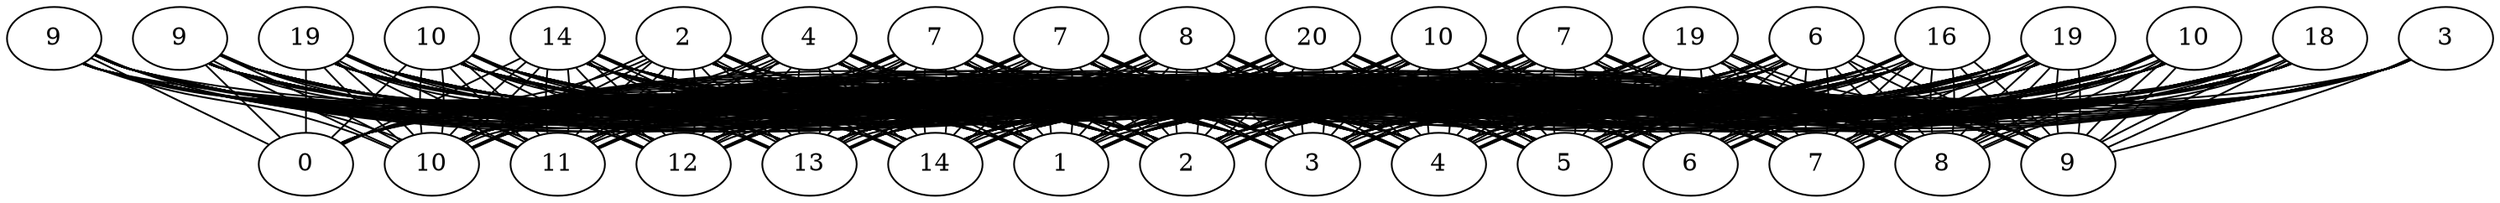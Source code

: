 graph X {
 0-0 [label="nodo0-0"];
 1-0 [label="nodo1-0"];
 0-1 [label="nodo0-1"];
 1-1 [label="nodo1-1"];
 0-2 [label="nodo0-2"];
 1-2 [label="nodo1-2"];
 0-3 [label="nodo0-3"];
 1-3 [label="nodo1-3"];
 0-4 [label="nodo0-4"];
 1-4 [label="nodo1-4"];
 0-5 [label="nodo0-5"];
 1-5 [label="nodo1-5"];
 0-6 [label="nodo0-6"];
 1-6 [label="nodo1-6"];
 0-7 [label="nodo0-7"];
 1-7 [label="nodo1-7"];
 0-8 [label="nodo0-8"];
 1-8 [label="nodo1-8"];
 0-9 [label="nodo0-9"];
 1-9 [label="nodo1-9"];
 0-10 [label="nodo0-10"];
 1-10 [label="nodo1-10"];
 0-11 [label="nodo0-11"];
 1-11 [label="nodo1-11"];
 0-12 [label="nodo0-12"];
 1-12 [label="nodo1-12"];
 0-13 [label="nodo0-13"];
 1-13 [label="nodo1-13"];
 0-14 [label="nodo0-14"];
 1-14 [label="nodo1-14"];
 0-15 [label="nodo0-15"];
 1-15 [label="nodo1-15"];
 0-16 [label="nodo0-16"];
 1-16 [label="nodo1-16"];
 0-17 [label="nodo0-17"];
 1-17 [label="nodo1-17"];
 0-18 [label="nodo0-18"];
 1-18 [label="nodo1-18"];
 0-19 [label="nodo0-19"];
 1-19 [label="nodo1-19"];
 2-0 [label="nodo2-0"];
 2-1 [label="nodo2-1"];
 2-2 [label="nodo2-2"];
 2-3 [label="nodo2-3"];
 2-4 [label="nodo2-4"];
 2-5 [label="nodo2-5"];
 2-6 [label="nodo2-6"];
 2-7 [label="nodo2-7"];
 2-8 [label="nodo2-8"];
 2-9 [label="nodo2-9"];
 2-10 [label="nodo2-10"];
 2-11 [label="nodo2-11"];
 2-12 [label="nodo2-12"];
 2-13 [label="nodo2-13"];
 2-14 [label="nodo2-14"];
 2-15 [label="nodo2-15"];
 2-16 [label="nodo2-16"];
 2-17 [label="nodo2-17"];
 2-18 [label="nodo2-18"];
 2-19 [label="nodo2-19"];
 3-0 [label="nodo3-0"];
 3-1 [label="nodo3-1"];
 3-2 [label="nodo3-2"];
 3-3 [label="nodo3-3"];
 3-4 [label="nodo3-4"];
 3-5 [label="nodo3-5"];
 3-6 [label="nodo3-6"];
 3-7 [label="nodo3-7"];
 3-8 [label="nodo3-8"];
 3-9 [label="nodo3-9"];
 3-10 [label="nodo3-10"];
 3-11 [label="nodo3-11"];
 3-12 [label="nodo3-12"];
 3-13 [label="nodo3-13"];
 3-14 [label="nodo3-14"];
 3-15 [label="nodo3-15"];
 3-16 [label="nodo3-16"];
 3-17 [label="nodo3-17"];
 3-18 [label="nodo3-18"];
 3-19 [label="nodo3-19"];
 4-0 [label="nodo4-0"];
 4-1 [label="nodo4-1"];
 4-2 [label="nodo4-2"];
 4-3 [label="nodo4-3"];
 4-4 [label="nodo4-4"];
 4-5 [label="nodo4-5"];
 4-6 [label="nodo4-6"];
 4-7 [label="nodo4-7"];
 4-8 [label="nodo4-8"];
 4-9 [label="nodo4-9"];
 4-10 [label="nodo4-10"];
 4-11 [label="nodo4-11"];
 4-12 [label="nodo4-12"];
 4-13 [label="nodo4-13"];
 4-14 [label="nodo4-14"];
 4-15 [label="nodo4-15"];
 4-16 [label="nodo4-16"];
 4-17 [label="nodo4-17"];
 4-18 [label="nodo4-18"];
 4-19 [label="nodo4-19"];
 5-0 [label="nodo5-0"];
 5-1 [label="nodo5-1"];
 5-2 [label="nodo5-2"];
 5-3 [label="nodo5-3"];
 5-4 [label="nodo5-4"];
 5-5 [label="nodo5-5"];
 5-6 [label="nodo5-6"];
 5-7 [label="nodo5-7"];
 5-8 [label="nodo5-8"];
 5-9 [label="nodo5-9"];
 5-10 [label="nodo5-10"];
 5-11 [label="nodo5-11"];
 5-12 [label="nodo5-12"];
 5-13 [label="nodo5-13"];
 5-14 [label="nodo5-14"];
 5-15 [label="nodo5-15"];
 5-16 [label="nodo5-16"];
 5-17 [label="nodo5-17"];
 5-18 [label="nodo5-18"];
 5-19 [label="nodo5-19"];
 6-0 [label="nodo6-0"];
 6-1 [label="nodo6-1"];
 6-2 [label="nodo6-2"];
 6-3 [label="nodo6-3"];
 6-4 [label="nodo6-4"];
 6-5 [label="nodo6-5"];
 6-6 [label="nodo6-6"];
 6-7 [label="nodo6-7"];
 6-8 [label="nodo6-8"];
 6-9 [label="nodo6-9"];
 6-10 [label="nodo6-10"];
 6-11 [label="nodo6-11"];
 6-12 [label="nodo6-12"];
 6-13 [label="nodo6-13"];
 6-14 [label="nodo6-14"];
 6-15 [label="nodo6-15"];
 6-16 [label="nodo6-16"];
 6-17 [label="nodo6-17"];
 6-18 [label="nodo6-18"];
 6-19 [label="nodo6-19"];
 7-0 [label="nodo7-0"];
 7-1 [label="nodo7-1"];
 7-2 [label="nodo7-2"];
 7-3 [label="nodo7-3"];
 7-4 [label="nodo7-4"];
 7-5 [label="nodo7-5"];
 7-6 [label="nodo7-6"];
 7-7 [label="nodo7-7"];
 7-8 [label="nodo7-8"];
 7-9 [label="nodo7-9"];
 7-10 [label="nodo7-10"];
 7-11 [label="nodo7-11"];
 7-12 [label="nodo7-12"];
 7-13 [label="nodo7-13"];
 7-14 [label="nodo7-14"];
 7-15 [label="nodo7-15"];
 7-16 [label="nodo7-16"];
 7-17 [label="nodo7-17"];
 7-18 [label="nodo7-18"];
 7-19 [label="nodo7-19"];
 8-0 [label="nodo8-0"];
 8-1 [label="nodo8-1"];
 8-2 [label="nodo8-2"];
 8-3 [label="nodo8-3"];
 8-4 [label="nodo8-4"];
 8-5 [label="nodo8-5"];
 8-6 [label="nodo8-6"];
 8-7 [label="nodo8-7"];
 8-8 [label="nodo8-8"];
 8-9 [label="nodo8-9"];
 8-10 [label="nodo8-10"];
 8-11 [label="nodo8-11"];
 8-12 [label="nodo8-12"];
 8-13 [label="nodo8-13"];
 8-14 [label="nodo8-14"];
 8-15 [label="nodo8-15"];
 8-16 [label="nodo8-16"];
 8-17 [label="nodo8-17"];
 8-18 [label="nodo8-18"];
 8-19 [label="nodo8-19"];
 9-0 [label="nodo9-0"];
 9-1 [label="nodo9-1"];
 9-2 [label="nodo9-2"];
 9-3 [label="nodo9-3"];
 9-4 [label="nodo9-4"];
 9-5 [label="nodo9-5"];
 9-6 [label="nodo9-6"];
 9-7 [label="nodo9-7"];
 9-8 [label="nodo9-8"];
 9-9 [label="nodo9-9"];
 9-10 [label="nodo9-10"];
 9-11 [label="nodo9-11"];
 9-12 [label="nodo9-12"];
 9-13 [label="nodo9-13"];
 9-14 [label="nodo9-14"];
 9-15 [label="nodo9-15"];
 9-16 [label="nodo9-16"];
 9-17 [label="nodo9-17"];
 9-18 [label="nodo9-18"];
 9-19 [label="nodo9-19"];
 10-0 [label="nodo10-0"];
 10-1 [label="nodo10-1"];
 10-2 [label="nodo10-2"];
 10-3 [label="nodo10-3"];
 10-4 [label="nodo10-4"];
 10-5 [label="nodo10-5"];
 10-6 [label="nodo10-6"];
 10-7 [label="nodo10-7"];
 10-8 [label="nodo10-8"];
 10-9 [label="nodo10-9"];
 10-10 [label="nodo10-10"];
 10-11 [label="nodo10-11"];
 10-12 [label="nodo10-12"];
 10-13 [label="nodo10-13"];
 10-14 [label="nodo10-14"];
 10-15 [label="nodo10-15"];
 10-16 [label="nodo10-16"];
 10-17 [label="nodo10-17"];
 10-18 [label="nodo10-18"];
 10-19 [label="nodo10-19"];
 11-0 [label="nodo11-0"];
 11-1 [label="nodo11-1"];
 11-2 [label="nodo11-2"];
 11-3 [label="nodo11-3"];
 11-4 [label="nodo11-4"];
 11-5 [label="nodo11-5"];
 11-6 [label="nodo11-6"];
 11-7 [label="nodo11-7"];
 11-8 [label="nodo11-8"];
 11-9 [label="nodo11-9"];
 11-10 [label="nodo11-10"];
 11-11 [label="nodo11-11"];
 11-12 [label="nodo11-12"];
 11-13 [label="nodo11-13"];
 11-14 [label="nodo11-14"];
 11-15 [label="nodo11-15"];
 11-16 [label="nodo11-16"];
 11-17 [label="nodo11-17"];
 11-18 [label="nodo11-18"];
 11-19 [label="nodo11-19"];
 12-0 [label="nodo12-0"];
 12-1 [label="nodo12-1"];
 12-2 [label="nodo12-2"];
 12-3 [label="nodo12-3"];
 12-4 [label="nodo12-4"];
 12-5 [label="nodo12-5"];
 12-6 [label="nodo12-6"];
 12-7 [label="nodo12-7"];
 12-8 [label="nodo12-8"];
 12-9 [label="nodo12-9"];
 12-10 [label="nodo12-10"];
 12-11 [label="nodo12-11"];
 12-12 [label="nodo12-12"];
 12-13 [label="nodo12-13"];
 12-14 [label="nodo12-14"];
 12-15 [label="nodo12-15"];
 12-16 [label="nodo12-16"];
 12-17 [label="nodo12-17"];
 12-18 [label="nodo12-18"];
 12-19 [label="nodo12-19"];
 13-0 [label="nodo13-0"];
 13-1 [label="nodo13-1"];
 13-2 [label="nodo13-2"];
 13-3 [label="nodo13-3"];
 13-4 [label="nodo13-4"];
 13-5 [label="nodo13-5"];
 13-6 [label="nodo13-6"];
 13-7 [label="nodo13-7"];
 13-8 [label="nodo13-8"];
 13-9 [label="nodo13-9"];
 13-10 [label="nodo13-10"];
 13-11 [label="nodo13-11"];
 13-12 [label="nodo13-12"];
 13-13 [label="nodo13-13"];
 13-14 [label="nodo13-14"];
 13-15 [label="nodo13-15"];
 13-16 [label="nodo13-16"];
 13-17 [label="nodo13-17"];
 13-18 [label="nodo13-18"];
 13-19 [label="nodo13-19"];
 14-0 [label="nodo14-0"];
 14-1 [label="nodo14-1"];
 14-2 [label="nodo14-2"];
 14-3 [label="nodo14-3"];
 14-4 [label="nodo14-4"];
 14-5 [label="nodo14-5"];
 14-6 [label="nodo14-6"];
 14-7 [label="nodo14-7"];
 14-8 [label="nodo14-8"];
 14-9 [label="nodo14-9"];
 14-10 [label="nodo14-10"];
 14-11 [label="nodo14-11"];
 14-12 [label="nodo14-12"];
 14-13 [label="nodo14-13"];
 14-14 [label="nodo14-14"];
 14-15 [label="nodo14-15"];
 14-16 [label="nodo14-16"];
 14-17 [label="nodo14-17"];
 14-18 [label="nodo14-18"];
 14-19 [label="nodo14-19"];
  0-0 -- 1-0  [label="3"];
  0-0 -- 0-1  [label="1"];
  0-1 -- 1-1  [label="16"];
  0-1 -- 0-2  [label="18"];
  0-2 -- 1-2  [label="18"];
  0-2 -- 0-3  [label="7"];
  0-3 -- 1-3  [label="9"];
  0-3 -- 0-4  [label="7"];
  0-4 -- 1-4  [label="12"];
  0-4 -- 0-5  [label="7"];
  0-5 -- 1-5  [label="1"];
  0-5 -- 0-6  [label="10"];
  0-6 -- 1-6  [label="18"];
  0-6 -- 0-7  [label="2"];
  0-7 -- 1-7  [label="12"];
  0-7 -- 0-8  [label="13"];
  0-8 -- 1-8  [label="7"];
  0-8 -- 0-9  [label="10"];
  0-9 -- 1-9  [label="6"];
  0-9 -- 0-10  [label="11"];
  0-10 -- 1-10  [label="15"];
  0-10 -- 0-11  [label="9"];
  0-11 -- 1-11  [label="3"];
  0-11 -- 0-12  [label="2"];
  0-12 -- 1-12  [label="6"];
  0-12 -- 0-13  [label="19"];
  0-13 -- 1-13  [label="12"];
  0-13 -- 0-14  [label="4"];
  0-14 -- 1-14  [label="20"];
  0-14 -- 0-15  [label="11"];
  0-15 -- 1-15  [label="7"];
  0-15 -- 0-16  [label="15"];
  0-16 -- 1-16  [label="13"];
  0-16 -- 0-17  [label="14"];
  0-17 -- 1-17  [label="16"];
  0-17 -- 0-18  [label="4"];
  0-18 -- 1-18  [label="1"];
  0-18 -- 0-19  [label="17"];
  0-19 -- 1-19  [label="16"];
  1-0 -- 2-0  [label="11"];
  1-0 -- 1-1  [label="13"];
  1-1 -- 2-1  [label="4"];
  1-1 -- 1-2  [label="7"];
  1-2 -- 2-2  [label="3"];
  1-2 -- 1-3  [label="10"];
  1-3 -- 2-3  [label="19"];
  1-3 -- 1-4  [label="4"];
  1-4 -- 2-4  [label="5"];
  1-4 -- 1-5  [label="19"];
  1-5 -- 2-5  [label="4"];
  1-5 -- 1-6  [label="10"];
  1-6 -- 2-6  [label="2"];
  1-6 -- 1-7  [label="17"];
  1-7 -- 2-7  [label="18"];
  1-7 -- 1-8  [label="15"];
  1-8 -- 2-8  [label="18"];
  1-8 -- 1-9  [label="20"];
  1-9 -- 2-9  [label="9"];
  1-9 -- 1-10  [label="16"];
  1-10 -- 2-10  [label="10"];
  1-10 -- 1-11  [label="6"];
  1-11 -- 2-11  [label="17"];
  1-11 -- 1-12  [label="15"];
  1-12 -- 2-12  [label="7"];
  1-12 -- 1-13  [label="12"];
  1-13 -- 2-13  [label="3"];
  1-13 -- 1-14  [label="20"];
  1-14 -- 2-14  [label="3"];
  1-14 -- 1-15  [label="16"];
  1-15 -- 2-15  [label="10"];
  1-15 -- 1-16  [label="17"];
  1-16 -- 2-16  [label="10"];
  1-16 -- 1-17  [label="3"];
  1-17 -- 2-17  [label="7"];
  1-17 -- 1-18  [label="19"];
  1-18 -- 2-18  [label="14"];
  1-18 -- 1-19  [label="8"];
  1-19 -- 2-19  [label="14"];
  2-0 -- 3-0  [label="12"];
  2-0 -- 2-1  [label="1"];
  2-1 -- 3-1  [label="8"];
  2-1 -- 2-2  [label="15"];
  2-2 -- 3-2  [label="2"];
  2-2 -- 2-3  [label="4"];
  2-3 -- 3-3  [label="9"];
  2-3 -- 2-4  [label="10"];
  2-4 -- 3-4  [label="2"];
  2-4 -- 2-5  [label="1"];
  2-5 -- 3-5  [label="12"];
  2-5 -- 2-6  [label="6"];
  2-6 -- 3-6  [label="3"];
  2-6 -- 2-7  [label="9"];
  2-7 -- 3-7  [label="9"];
  2-7 -- 2-8  [label="7"];
  2-8 -- 3-8  [label="18"];
  2-8 -- 2-9  [label="7"];
  2-9 -- 3-9  [label="3"];
  2-9 -- 2-10  [label="20"];
  2-10 -- 3-10  [label="7"];
  2-10 -- 2-11  [label="5"];
  2-11 -- 3-11  [label="6"];
  2-11 -- 2-12  [label="13"];
  2-12 -- 3-12  [label="20"];
  2-12 -- 2-13  [label="12"];
  2-13 -- 3-13  [label="13"];
  2-13 -- 2-14  [label="6"];
  2-14 -- 3-14  [label="18"];
  2-14 -- 2-15  [label="10"];
  2-15 -- 3-15  [label="13"];
  2-15 -- 2-16  [label="7"];
  2-16 -- 3-16  [label="10"];
  2-16 -- 2-17  [label="16"];
  2-17 -- 3-17  [label="6"];
  2-17 -- 2-18  [label="15"];
  2-18 -- 3-18  [label="3"];
  2-18 -- 2-19  [label="7"];
  2-19 -- 3-19  [label="11"];
  3-0 -- 4-0  [label="10"];
  3-0 -- 3-1  [label="20"];
  3-1 -- 4-1  [label="17"];
  3-1 -- 3-2  [label="2"];
  3-2 -- 4-2  [label="18"];
  3-2 -- 3-3  [label="17"];
  3-3 -- 4-3  [label="4"];
  3-3 -- 3-4  [label="5"];
  3-4 -- 4-4  [label="6"];
  3-4 -- 3-5  [label="8"];
  3-5 -- 4-5  [label="1"];
  3-5 -- 3-6  [label="17"];
  3-6 -- 4-6  [label="13"];
  3-6 -- 3-7  [label="18"];
  3-7 -- 4-7  [label="19"];
  3-7 -- 3-8  [label="11"];
  3-8 -- 4-8  [label="15"];
  3-8 -- 3-9  [label="19"];
  3-9 -- 4-9  [label="18"];
  3-9 -- 3-10  [label="11"];
  3-10 -- 4-10  [label="18"];
  3-10 -- 3-11  [label="20"];
  3-11 -- 4-11  [label="16"];
  3-11 -- 3-12  [label="12"];
  3-12 -- 4-12  [label="18"];
  3-12 -- 3-13  [label="13"];
  3-13 -- 4-13  [label="5"];
  3-13 -- 3-14  [label="15"];
  3-14 -- 4-14  [label="14"];
  3-14 -- 3-15  [label="20"];
  3-15 -- 4-15  [label="3"];
  3-15 -- 3-16  [label="20"];
  3-16 -- 4-16  [label="2"];
  3-16 -- 3-17  [label="2"];
  3-17 -- 4-17  [label="19"];
  3-17 -- 3-18  [label="14"];
  3-18 -- 4-18  [label="2"];
  3-18 -- 3-19  [label="11"];
  3-19 -- 4-19  [label="16"];
  4-0 -- 5-0  [label="19"];
  4-0 -- 4-1  [label="13"];
  4-1 -- 5-1  [label="8"];
  4-1 -- 4-2  [label="4"];
  4-2 -- 5-2  [label="18"];
  4-2 -- 4-3  [label="10"];
  4-3 -- 5-3  [label="2"];
  4-3 -- 4-4  [label="14"];
  4-4 -- 5-4  [label="9"];
  4-4 -- 4-5  [label="2"];
  4-5 -- 5-5  [label="14"];
  4-5 -- 4-6  [label="15"];
  4-6 -- 5-6  [label="18"];
  4-6 -- 4-7  [label="18"];
  4-7 -- 5-7  [label="2"];
  4-7 -- 4-8  [label="8"];
  4-8 -- 5-8  [label="17"];
  4-8 -- 4-9  [label="19"];
  4-9 -- 5-9  [label="15"];
  4-9 -- 4-10  [label="1"];
  4-10 -- 5-10  [label="14"];
  4-10 -- 4-11  [label="15"];
  4-11 -- 5-11  [label="1"];
  4-11 -- 4-12  [label="14"];
  4-12 -- 5-12  [label="9"];
  4-12 -- 4-13  [label="5"];
  4-13 -- 5-13  [label="14"];
  4-13 -- 4-14  [label="20"];
  4-14 -- 5-14  [label="19"];
  4-14 -- 4-15  [label="2"];
  4-15 -- 5-15  [label="1"];
  4-15 -- 4-16  [label="8"];
  4-16 -- 5-16  [label="10"];
  4-16 -- 4-17  [label="18"];
  4-17 -- 5-17  [label="7"];
  4-17 -- 4-18  [label="20"];
  4-18 -- 5-18  [label="2"];
  4-18 -- 4-19  [label="2"];
  4-19 -- 5-19  [label="7"];
  5-0 -- 6-0  [label="3"];
  5-0 -- 5-1  [label="5"];
  5-1 -- 6-1  [label="14"];
  5-1 -- 5-2  [label="9"];
  5-2 -- 6-2  [label="1"];
  5-2 -- 5-3  [label="9"];
  5-3 -- 6-3  [label="17"];
  5-3 -- 5-4  [label="20"];
  5-4 -- 6-4  [label="6"];
  5-4 -- 5-5  [label="7"];
  5-5 -- 6-5  [label="20"];
  5-5 -- 5-6  [label="8"];
  5-6 -- 6-6  [label="19"];
  5-6 -- 5-7  [label="8"];
  5-7 -- 6-7  [label="6"];
  5-7 -- 5-8  [label="13"];
  5-8 -- 6-8  [label="18"];
  5-8 -- 5-9  [label="14"];
  5-9 -- 6-9  [label="10"];
  5-9 -- 5-10  [label="5"];
  5-10 -- 6-10  [label="12"];
  5-10 -- 5-11  [label="20"];
  5-11 -- 6-11  [label="5"];
  5-11 -- 5-12  [label="13"];
  5-12 -- 6-12  [label="15"];
  5-12 -- 5-13  [label="20"];
  5-13 -- 6-13  [label="18"];
  5-13 -- 5-14  [label="2"];
  5-14 -- 6-14  [label="11"];
  5-14 -- 5-15  [label="1"];
  5-15 -- 6-15  [label="17"];
  5-15 -- 5-16  [label="3"];
  5-16 -- 6-16  [label="8"];
  5-16 -- 5-17  [label="12"];
  5-17 -- 6-17  [label="13"];
  5-17 -- 5-18  [label="12"];
  5-18 -- 6-18  [label="5"];
  5-18 -- 5-19  [label="7"];
  5-19 -- 6-19  [label="4"];
  6-0 -- 7-0  [label="11"];
  6-0 -- 6-1  [label="20"];
  6-1 -- 7-1  [label="3"];
  6-1 -- 6-2  [label="1"];
  6-2 -- 7-2  [label="3"];
  6-2 -- 6-3  [label="11"];
  6-3 -- 7-3  [label="18"];
  6-3 -- 6-4  [label="13"];
  6-4 -- 7-4  [label="7"];
  6-4 -- 6-5  [label="6"];
  6-5 -- 7-5  [label="6"];
  6-5 -- 6-6  [label="18"];
  6-6 -- 7-6  [label="13"];
  6-6 -- 6-7  [label="18"];
  6-7 -- 7-7  [label="18"];
  6-7 -- 6-8  [label="12"];
  6-8 -- 7-8  [label="1"];
  6-8 -- 6-9  [label="6"];
  6-9 -- 7-9  [label="18"];
  6-9 -- 6-10  [label="14"];
  6-10 -- 7-10  [label="12"];
  6-10 -- 6-11  [label="7"];
  6-11 -- 7-11  [label="19"];
  6-11 -- 6-12  [label="2"];
  6-12 -- 7-12  [label="14"];
  6-12 -- 6-13  [label="3"];
  6-13 -- 7-13  [label="19"];
  6-13 -- 6-14  [label="19"];
  6-14 -- 7-14  [label="8"];
  6-14 -- 6-15  [label="2"];
  6-15 -- 7-15  [label="8"];
  6-15 -- 6-16  [label="3"];
  6-16 -- 7-16  [label="3"];
  6-16 -- 6-17  [label="11"];
  6-17 -- 7-17  [label="17"];
  6-17 -- 6-18  [label="19"];
  6-18 -- 7-18  [label="14"];
  6-18 -- 6-19  [label="9"];
  6-19 -- 7-19  [label="7"];
  7-0 -- 8-0  [label="16"];
  7-0 -- 7-1  [label="19"];
  7-1 -- 8-1  [label="8"];
  7-1 -- 7-2  [label="4"];
  7-2 -- 8-2  [label="2"];
  7-2 -- 7-3  [label="1"];
  7-3 -- 8-3  [label="19"];
  7-3 -- 7-4  [label="1"];
  7-4 -- 8-4  [label="13"];
  7-4 -- 7-5  [label="15"];
  7-5 -- 8-5  [label="17"];
  7-5 -- 7-6  [label="14"];
  7-6 -- 8-6  [label="2"];
  7-6 -- 7-7  [label="2"];
  7-7 -- 8-7  [label="17"];
  7-7 -- 7-8  [label="14"];
  7-8 -- 8-8  [label="3"];
  7-8 -- 7-9  [label="20"];
  7-9 -- 8-9  [label="11"];
  7-9 -- 7-10  [label="10"];
  7-10 -- 8-10  [label="4"];
  7-10 -- 7-11  [label="2"];
  7-11 -- 8-11  [label="19"];
  7-11 -- 7-12  [label="14"];
  7-12 -- 8-12  [label="1"];
  7-12 -- 7-13  [label="20"];
  7-13 -- 8-13  [label="14"];
  7-13 -- 7-14  [label="16"];
  7-14 -- 8-14  [label="2"];
  7-14 -- 7-15  [label="20"];
  7-15 -- 8-15  [label="18"];
  7-15 -- 7-16  [label="4"];
  7-16 -- 8-16  [label="2"];
  7-16 -- 7-17  [label="3"];
  7-17 -- 8-17  [label="4"];
  7-17 -- 7-18  [label="20"];
  7-18 -- 8-18  [label="11"];
  7-18 -- 7-19  [label="18"];
  7-19 -- 8-19  [label="15"];
  8-0 -- 9-0  [label="4"];
  8-0 -- 8-1  [label="18"];
  8-1 -- 9-1  [label="17"];
  8-1 -- 8-2  [label="13"];
  8-2 -- 9-2  [label="10"];
  8-2 -- 8-3  [label="19"];
  8-3 -- 9-3  [label="9"];
  8-3 -- 8-4  [label="14"];
  8-4 -- 9-4  [label="17"];
  8-4 -- 8-5  [label="17"];
  8-5 -- 9-5  [label="10"];
  8-5 -- 8-6  [label="15"];
  8-6 -- 9-6  [label="5"];
  8-6 -- 8-7  [label="12"];
  8-7 -- 9-7  [label="7"];
  8-7 -- 8-8  [label="18"];
  8-8 -- 9-8  [label="6"];
  8-8 -- 8-9  [label="18"];
  8-9 -- 9-9  [label="2"];
  8-9 -- 8-10  [label="7"];
  8-10 -- 9-10  [label="20"];
  8-10 -- 8-11  [label="19"];
  8-11 -- 9-11  [label="16"];
  8-11 -- 8-12  [label="18"];
  8-12 -- 9-12  [label="14"];
  8-12 -- 8-13  [label="7"];
  8-13 -- 9-13  [label="17"];
  8-13 -- 8-14  [label="17"];
  8-14 -- 9-14  [label="20"];
  8-14 -- 8-15  [label="3"];
  8-15 -- 9-15  [label="19"];
  8-15 -- 8-16  [label="19"];
  8-16 -- 9-16  [label="11"];
  8-16 -- 8-17  [label="5"];
  8-17 -- 9-17  [label="7"];
  8-17 -- 8-18  [label="7"];
  8-18 -- 9-18  [label="15"];
  8-18 -- 8-19  [label="9"];
  8-19 -- 9-19  [label="4"];
  9-0 -- 10-0  [label="4"];
  9-0 -- 9-1  [label="19"];
  9-1 -- 10-1  [label="3"];
  9-1 -- 9-2  [label="7"];
  9-2 -- 10-2  [label="11"];
  9-2 -- 9-3  [label="15"];
  9-3 -- 10-3  [label="4"];
  9-3 -- 9-4  [label="9"];
  9-4 -- 10-4  [label="20"];
  9-4 -- 9-5  [label="6"];
  9-5 -- 10-5  [label="9"];
  9-5 -- 9-6  [label="7"];
  9-6 -- 10-6  [label="6"];
  9-6 -- 9-7  [label="7"];
  9-7 -- 10-7  [label="16"];
  9-7 -- 9-8  [label="2"];
  9-8 -- 10-8  [label="16"];
  9-8 -- 9-9  [label="20"];
  9-9 -- 10-9  [label="4"];
  9-9 -- 9-10  [label="3"];
  9-10 -- 10-10  [label="2"];
  9-10 -- 9-11  [label="8"];
  9-11 -- 10-11  [label="12"];
  9-11 -- 9-12  [label="12"];
  9-12 -- 10-12  [label="1"];
  9-12 -- 9-13  [label="2"];
  9-13 -- 10-13  [label="5"];
  9-13 -- 9-14  [label="13"];
  9-14 -- 10-14  [label="16"];
  9-14 -- 9-15  [label="13"];
  9-15 -- 10-15  [label="6"];
  9-15 -- 9-16  [label="13"];
  9-16 -- 10-16  [label="19"];
  9-16 -- 9-17  [label="12"];
  9-17 -- 10-17  [label="3"];
  9-17 -- 9-18  [label="1"];
  9-18 -- 10-18  [label="16"];
  9-18 -- 9-19  [label="19"];
  9-19 -- 10-19  [label="5"];
  10-0 -- 11-0  [label="5"];
  10-0 -- 10-1  [label="12"];
  10-1 -- 11-1  [label="13"];
  10-1 -- 10-2  [label="7"];
  10-2 -- 11-2  [label="7"];
  10-2 -- 10-3  [label="4"];
  10-3 -- 11-3  [label="18"];
  10-3 -- 10-4  [label="15"];
  10-4 -- 11-4  [label="12"];
  10-4 -- 10-5  [label="12"];
  10-5 -- 11-5  [label="1"];
  10-5 -- 10-6  [label="10"];
  10-6 -- 11-6  [label="19"];
  10-6 -- 10-7  [label="11"];
  10-7 -- 11-7  [label="16"];
  10-7 -- 10-8  [label="19"];
  10-8 -- 11-8  [label="2"];
  10-8 -- 10-9  [label="11"];
  10-9 -- 11-9  [label="1"];
  10-9 -- 10-10  [label="18"];
  10-10 -- 11-10  [label="5"];
  10-10 -- 10-11  [label="8"];
  10-11 -- 11-11  [label="5"];
  10-11 -- 10-12  [label="9"];
  10-12 -- 11-12  [label="7"];
  10-12 -- 10-13  [label="8"];
  10-13 -- 11-13  [label="14"];
  10-13 -- 10-14  [label="20"];
  10-14 -- 11-14  [label="20"];
  10-14 -- 10-15  [label="1"];
  10-15 -- 11-15  [label="11"];
  10-15 -- 10-16  [label="1"];
  10-16 -- 11-16  [label="9"];
  10-16 -- 10-17  [label="18"];
  10-17 -- 11-17  [label="5"];
  10-17 -- 10-18  [label="1"];
  10-18 -- 11-18  [label="1"];
  10-18 -- 10-19  [label="15"];
  10-19 -- 11-19  [label="8"];
  11-0 -- 12-0  [label="19"];
  11-0 -- 11-1  [label="18"];
  11-1 -- 12-1  [label="1"];
  11-1 -- 11-2  [label="3"];
  11-2 -- 12-2  [label="19"];
  11-2 -- 11-3  [label="1"];
  11-3 -- 12-3  [label="3"];
  11-3 -- 11-4  [label="5"];
  11-4 -- 12-4  [label="20"];
  11-4 -- 11-5  [label="8"];
  11-5 -- 12-5  [label="2"];
  11-5 -- 11-6  [label="13"];
  11-6 -- 12-6  [label="17"];
  11-6 -- 11-7  [label="18"];
  11-7 -- 12-7  [label="9"];
  11-7 -- 11-8  [label="18"];
  11-8 -- 12-8  [label="19"];
  11-8 -- 11-9  [label="9"];
  11-9 -- 12-9  [label="20"];
  11-9 -- 11-10  [label="14"];
  11-10 -- 12-10  [label="5"];
  11-10 -- 11-11  [label="8"];
  11-11 -- 12-11  [label="2"];
  11-11 -- 11-12  [label="10"];
  11-12 -- 12-12  [label="11"];
  11-12 -- 11-13  [label="15"];
  11-13 -- 12-13  [label="20"];
  11-13 -- 11-14  [label="18"];
  11-14 -- 12-14  [label="18"];
  11-14 -- 11-15  [label="12"];
  11-15 -- 12-15  [label="6"];
  11-15 -- 11-16  [label="6"];
  11-16 -- 12-16  [label="5"];
  11-16 -- 11-17  [label="11"];
  11-17 -- 12-17  [label="17"];
  11-17 -- 11-18  [label="15"];
  11-18 -- 12-18  [label="6"];
  11-18 -- 11-19  [label="16"];
  11-19 -- 12-19  [label="17"];
  12-0 -- 13-0  [label="15"];
  12-0 -- 12-1  [label="16"];
  12-1 -- 13-1  [label="11"];
  12-1 -- 12-2  [label="13"];
  12-2 -- 13-2  [label="9"];
  12-2 -- 12-3  [label="4"];
  12-3 -- 13-3  [label="11"];
  12-3 -- 12-4  [label="10"];
  12-4 -- 13-4  [label="14"];
  12-4 -- 12-5  [label="8"];
  12-5 -- 13-5  [label="16"];
  12-5 -- 12-6  [label="13"];
  12-6 -- 13-6  [label="18"];
  12-6 -- 12-7  [label="9"];
  12-7 -- 13-7  [label="8"];
  12-7 -- 12-8  [label="8"];
  12-8 -- 13-8  [label="16"];
  12-8 -- 12-9  [label="19"];
  12-9 -- 13-9  [label="4"];
  12-9 -- 12-10  [label="1"];
  12-10 -- 13-10  [label="20"];
  12-10 -- 12-11  [label="20"];
  12-11 -- 13-11  [label="11"];
  12-11 -- 12-12  [label="2"];
  12-12 -- 13-12  [label="4"];
  12-12 -- 12-13  [label="12"];
  12-13 -- 13-13  [label="14"];
  12-13 -- 12-14  [label="9"];
  12-14 -- 13-14  [label="9"];
  12-14 -- 12-15  [label="3"];
  12-15 -- 13-15  [label="16"];
  12-15 -- 12-16  [label="1"];
  12-16 -- 13-16  [label="7"];
  12-16 -- 12-17  [label="10"];
  12-17 -- 13-17  [label="4"];
  12-17 -- 12-18  [label="14"];
  12-18 -- 13-18  [label="12"];
  12-18 -- 12-19  [label="13"];
  12-19 -- 13-19  [label="4"];
  13-0 -- 14-0  [label="20"];
  13-0 -- 13-1  [label="4"];
  13-1 -- 14-1  [label="16"];
  13-1 -- 13-2  [label="2"];
  13-2 -- 14-2  [label="6"];
  13-2 -- 13-3  [label="15"];
  13-3 -- 14-3  [label="18"];
  13-3 -- 13-4  [label="8"];
  13-4 -- 14-4  [label="18"];
  13-4 -- 13-5  [label="18"];
  13-5 -- 14-5  [label="13"];
  13-5 -- 13-6  [label="5"];
  13-6 -- 14-6  [label="12"];
  13-6 -- 13-7  [label="11"];
  13-7 -- 14-7  [label="1"];
  13-7 -- 13-8  [label="10"];
  13-8 -- 14-8  [label="6"];
  13-8 -- 13-9  [label="16"];
  13-9 -- 14-9  [label="20"];
  13-9 -- 13-10  [label="6"];
  13-10 -- 14-10  [label="19"];
  13-10 -- 13-11  [label="11"];
  13-11 -- 14-11  [label="19"];
  13-11 -- 13-12  [label="5"];
  13-12 -- 14-12  [label="4"];
  13-12 -- 13-13  [label="17"];
  13-13 -- 14-13  [label="20"];
  13-13 -- 13-14  [label="3"];
  13-14 -- 14-14  [label="18"];
  13-14 -- 13-15  [label="13"];
  13-15 -- 14-15  [label="14"];
  13-15 -- 13-16  [label="20"];
  13-16 -- 14-16  [label="5"];
  13-16 -- 13-17  [label="7"];
  13-17 -- 14-17  [label="19"];
  13-17 -- 13-18  [label="16"];
  13-18 -- 14-18  [label="16"];
  13-18 -- 13-19  [label="18"];
  13-19 -- 14-19  [label="10"];
  14-0 -- 14-1  [label="10"];
  14-1 -- 14-2  [label="7"];
  14-2 -- 14-3  [label="19"];
  14-3 -- 14-4  [label="6"];
  14-4 -- 14-5  [label="16"];
  14-5 -- 14-6  [label="19"];
  14-6 -- 14-7  [label="10"];
  14-7 -- 14-8  [label="18"];
  14-8 -- 14-9  [label="9"];
  14-9 -- 14-10  [label="9"];
  14-10 -- 14-11  [label="19"];
  14-11 -- 14-12  [label="10"];
  14-12 -- 14-13  [label="14"];
  14-13 -- 14-14  [label="2"];
  14-14 -- 14-15  [label="4"];
  14-15 -- 14-16  [label="7"];
  14-16 -- 14-17  [label="7"];
  14-17 -- 14-18  [label="8"];
  14-18 -- 14-19  [label="3"];
}
